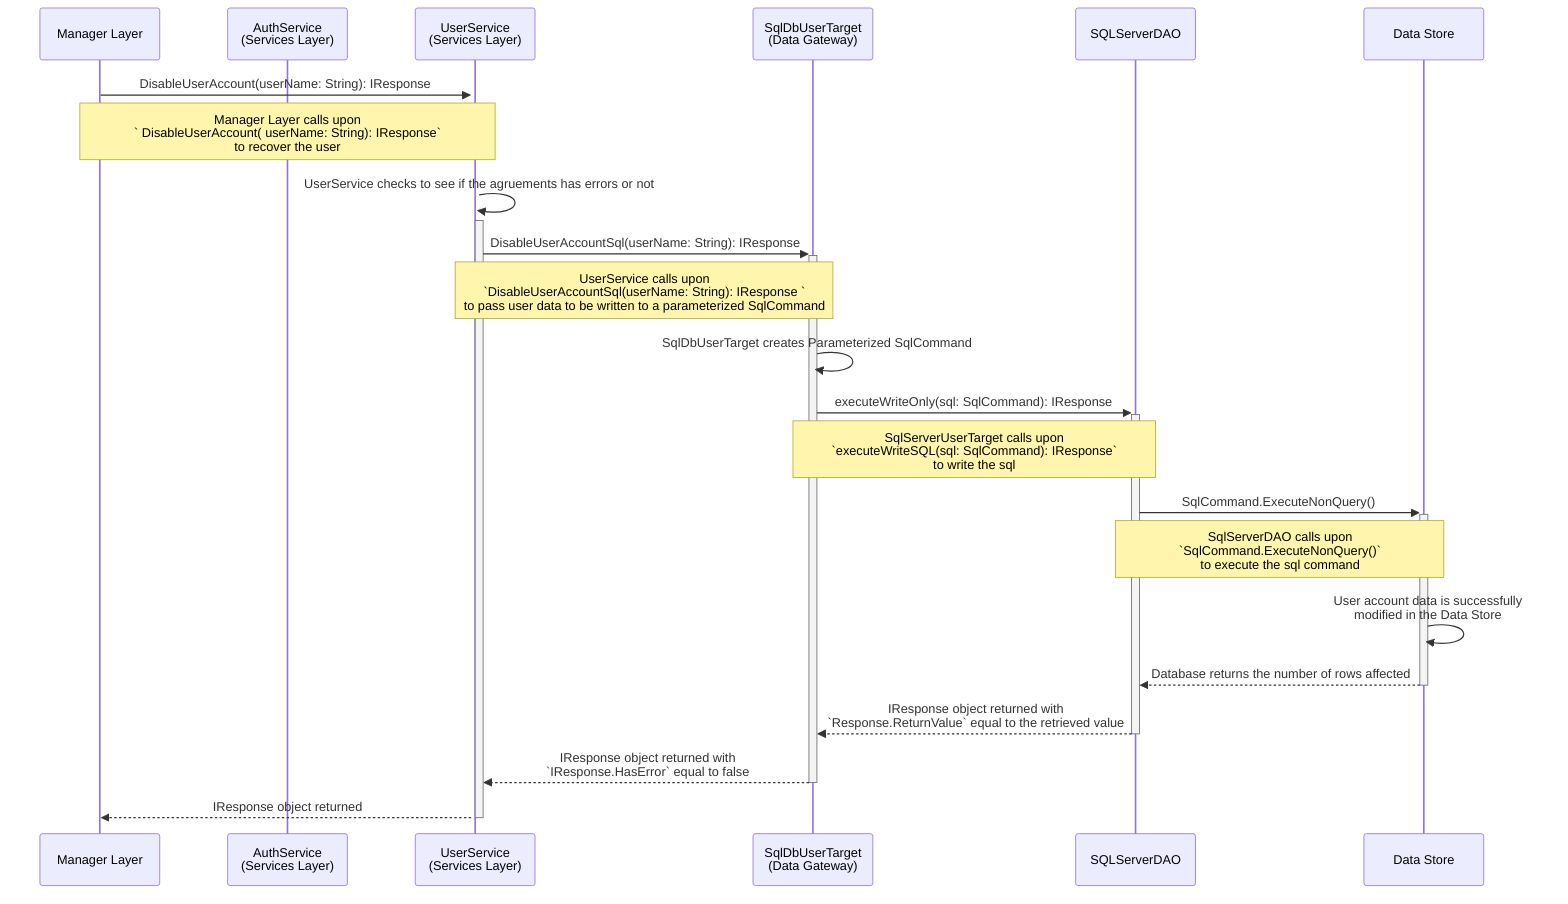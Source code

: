 sequenceDiagram

%% See BRD UA-2 for additional context

participant ml as Manager Layer
participant as as AuthService<br>(Services Layer)
participant uc as UserService<br>(Services Layer)
participant dg as SqlDbUserTarget<br>(Data Gateway)
participant da as SQLServerDAO
participant ds as Data Store

ml->>+uc: DisableUserAccount(userName: String): IResponse
    Note over ml,uc: Manager Layer calls upon<br>` DisableUserAccount( userName: String): IResponse`<br>to recover the user

%% UserService should check/ validate data passed through
uc->>+uc: UserService checks to see if the agruements has errors or not

    %% Recover the User
    uc->>+dg: DisableUserAccountSql(userName: String):  IResponse 
    Note over uc,dg: UserService calls upon<br>`DisableUserAccountSql(userName: String): IResponse `<br>to pass user data to be written to a parameterized SqlCommand

    dg->>dg: SqlDbUserTarget creates Parameterized SqlCommand

    dg->>+da: executeWriteOnly(sql: SqlCommand): IResponse
    Note over dg,da: SqlServerUserTarget calls upon<br>`executeWriteSQL(sql: SqlCommand): IResponse`<br>to write the sql

    da->>+ds: SqlCommand.ExecuteNonQuery()
    Note over da,ds: SqlServerDAO calls upon<br>`SqlCommand.ExecuteNonQuery()`<br>to execute the sql command

    ds->>ds: User account data is successfully<br>modified in the Data Store

    ds-->>-da: Database returns the number of rows affected

    da-->>-dg: IResponse object returned with<br>`Response.ReturnValue` equal to the retrieved value

    dg-->>-uc: IResponse object returned with<br>`IResponse.HasError` equal to false

    uc-->>-ml: IResponse object returned